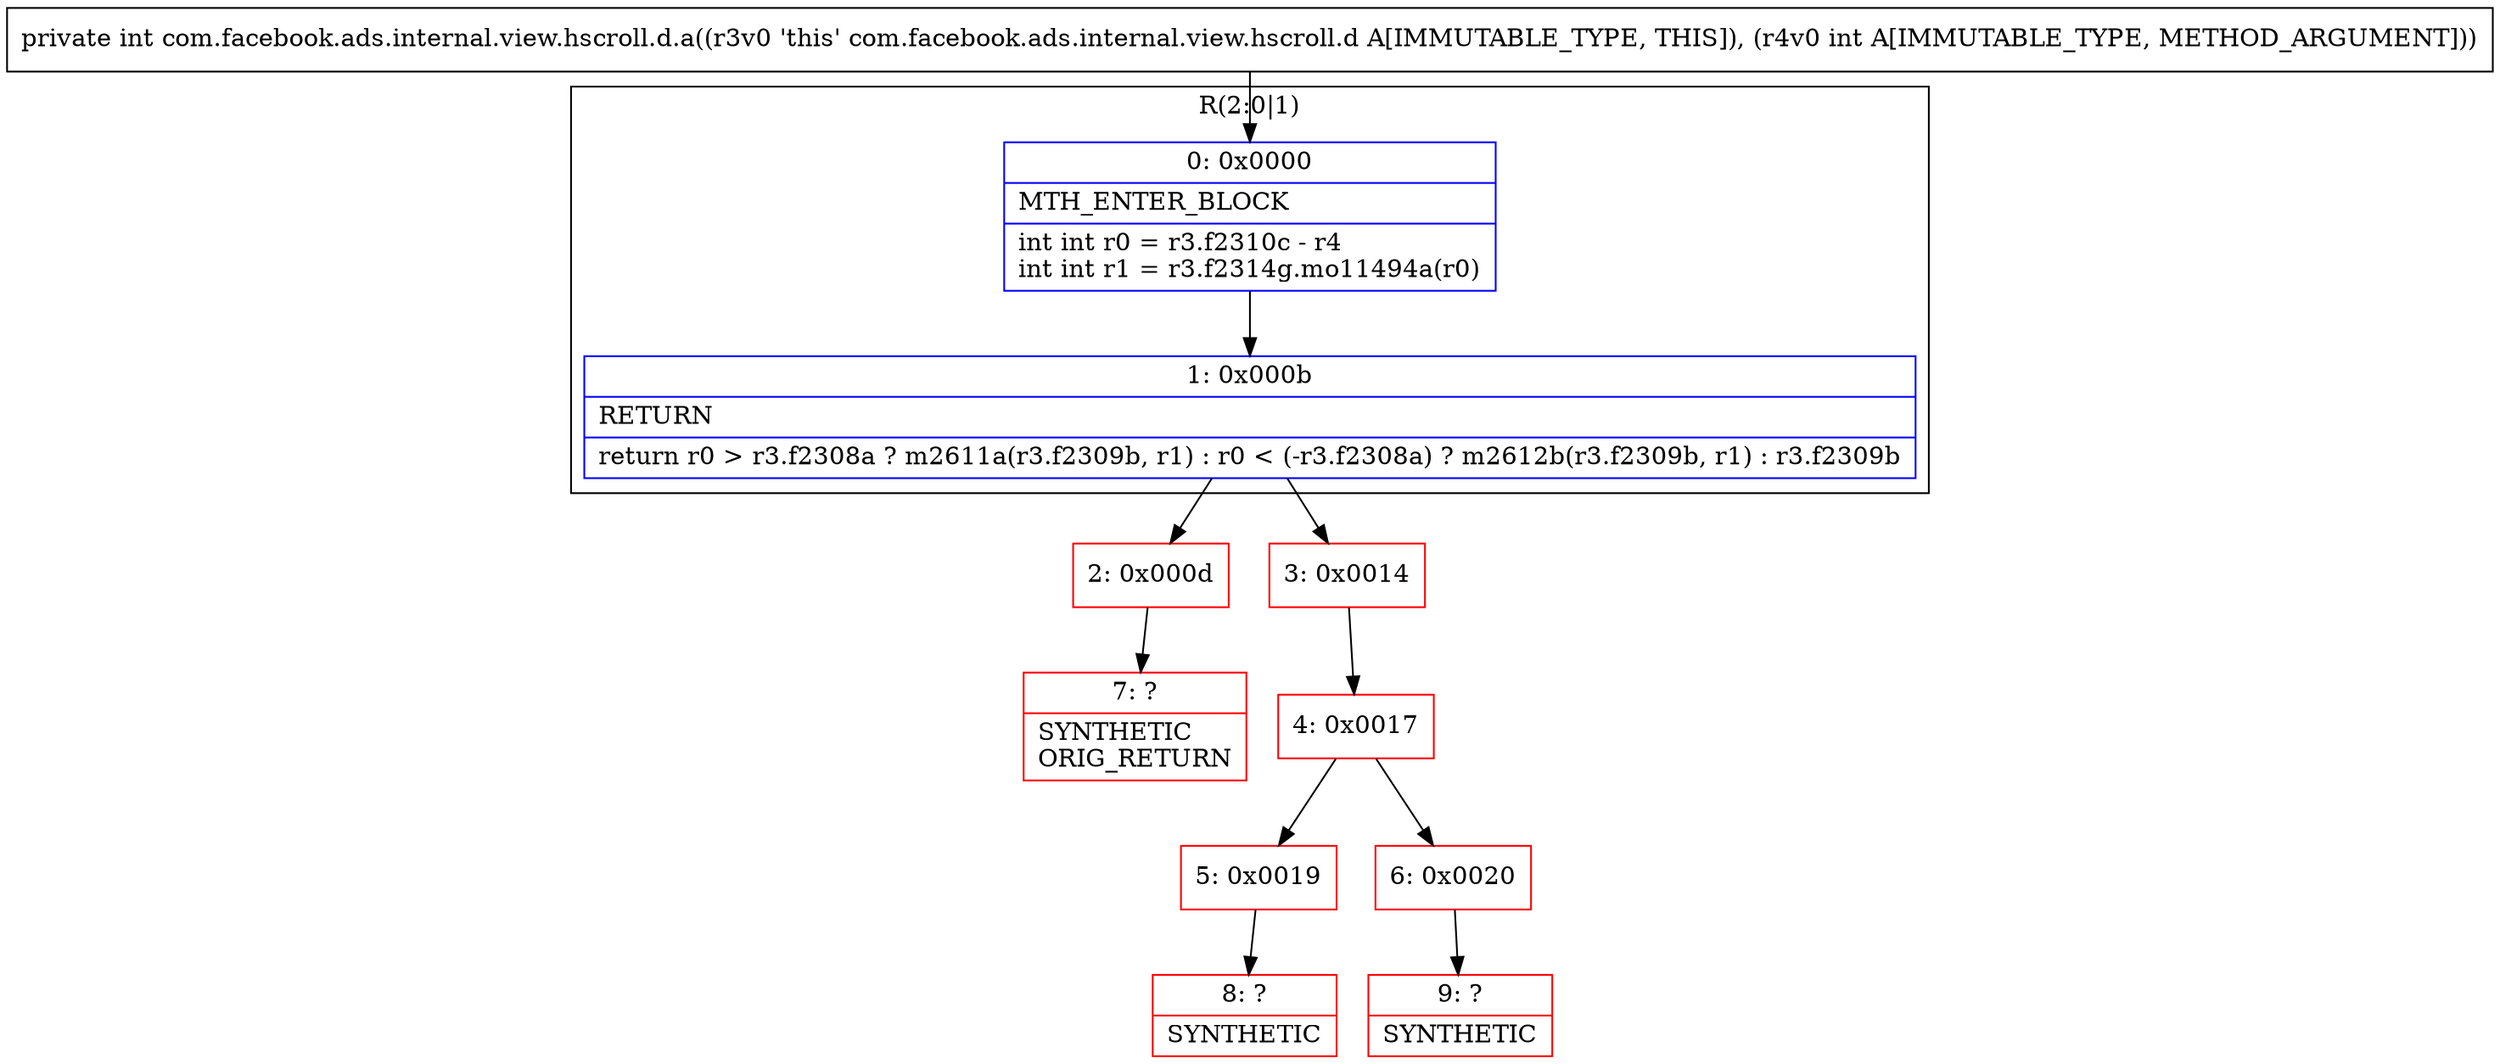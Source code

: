 digraph "CFG forcom.facebook.ads.internal.view.hscroll.d.a(I)I" {
subgraph cluster_Region_815726051 {
label = "R(2:0|1)";
node [shape=record,color=blue];
Node_0 [shape=record,label="{0\:\ 0x0000|MTH_ENTER_BLOCK\l|int int r0 = r3.f2310c \- r4\lint int r1 = r3.f2314g.mo11494a(r0)\l}"];
Node_1 [shape=record,label="{1\:\ 0x000b|RETURN\l|return r0 \> r3.f2308a ? m2611a(r3.f2309b, r1) : r0 \< (\-r3.f2308a) ? m2612b(r3.f2309b, r1) : r3.f2309b\l}"];
}
Node_2 [shape=record,color=red,label="{2\:\ 0x000d}"];
Node_3 [shape=record,color=red,label="{3\:\ 0x0014}"];
Node_4 [shape=record,color=red,label="{4\:\ 0x0017}"];
Node_5 [shape=record,color=red,label="{5\:\ 0x0019}"];
Node_6 [shape=record,color=red,label="{6\:\ 0x0020}"];
Node_7 [shape=record,color=red,label="{7\:\ ?|SYNTHETIC\lORIG_RETURN\l}"];
Node_8 [shape=record,color=red,label="{8\:\ ?|SYNTHETIC\l}"];
Node_9 [shape=record,color=red,label="{9\:\ ?|SYNTHETIC\l}"];
MethodNode[shape=record,label="{private int com.facebook.ads.internal.view.hscroll.d.a((r3v0 'this' com.facebook.ads.internal.view.hscroll.d A[IMMUTABLE_TYPE, THIS]), (r4v0 int A[IMMUTABLE_TYPE, METHOD_ARGUMENT])) }"];
MethodNode -> Node_0;
Node_0 -> Node_1;
Node_1 -> Node_2;
Node_1 -> Node_3;
Node_2 -> Node_7;
Node_3 -> Node_4;
Node_4 -> Node_5;
Node_4 -> Node_6;
Node_5 -> Node_8;
Node_6 -> Node_9;
}

